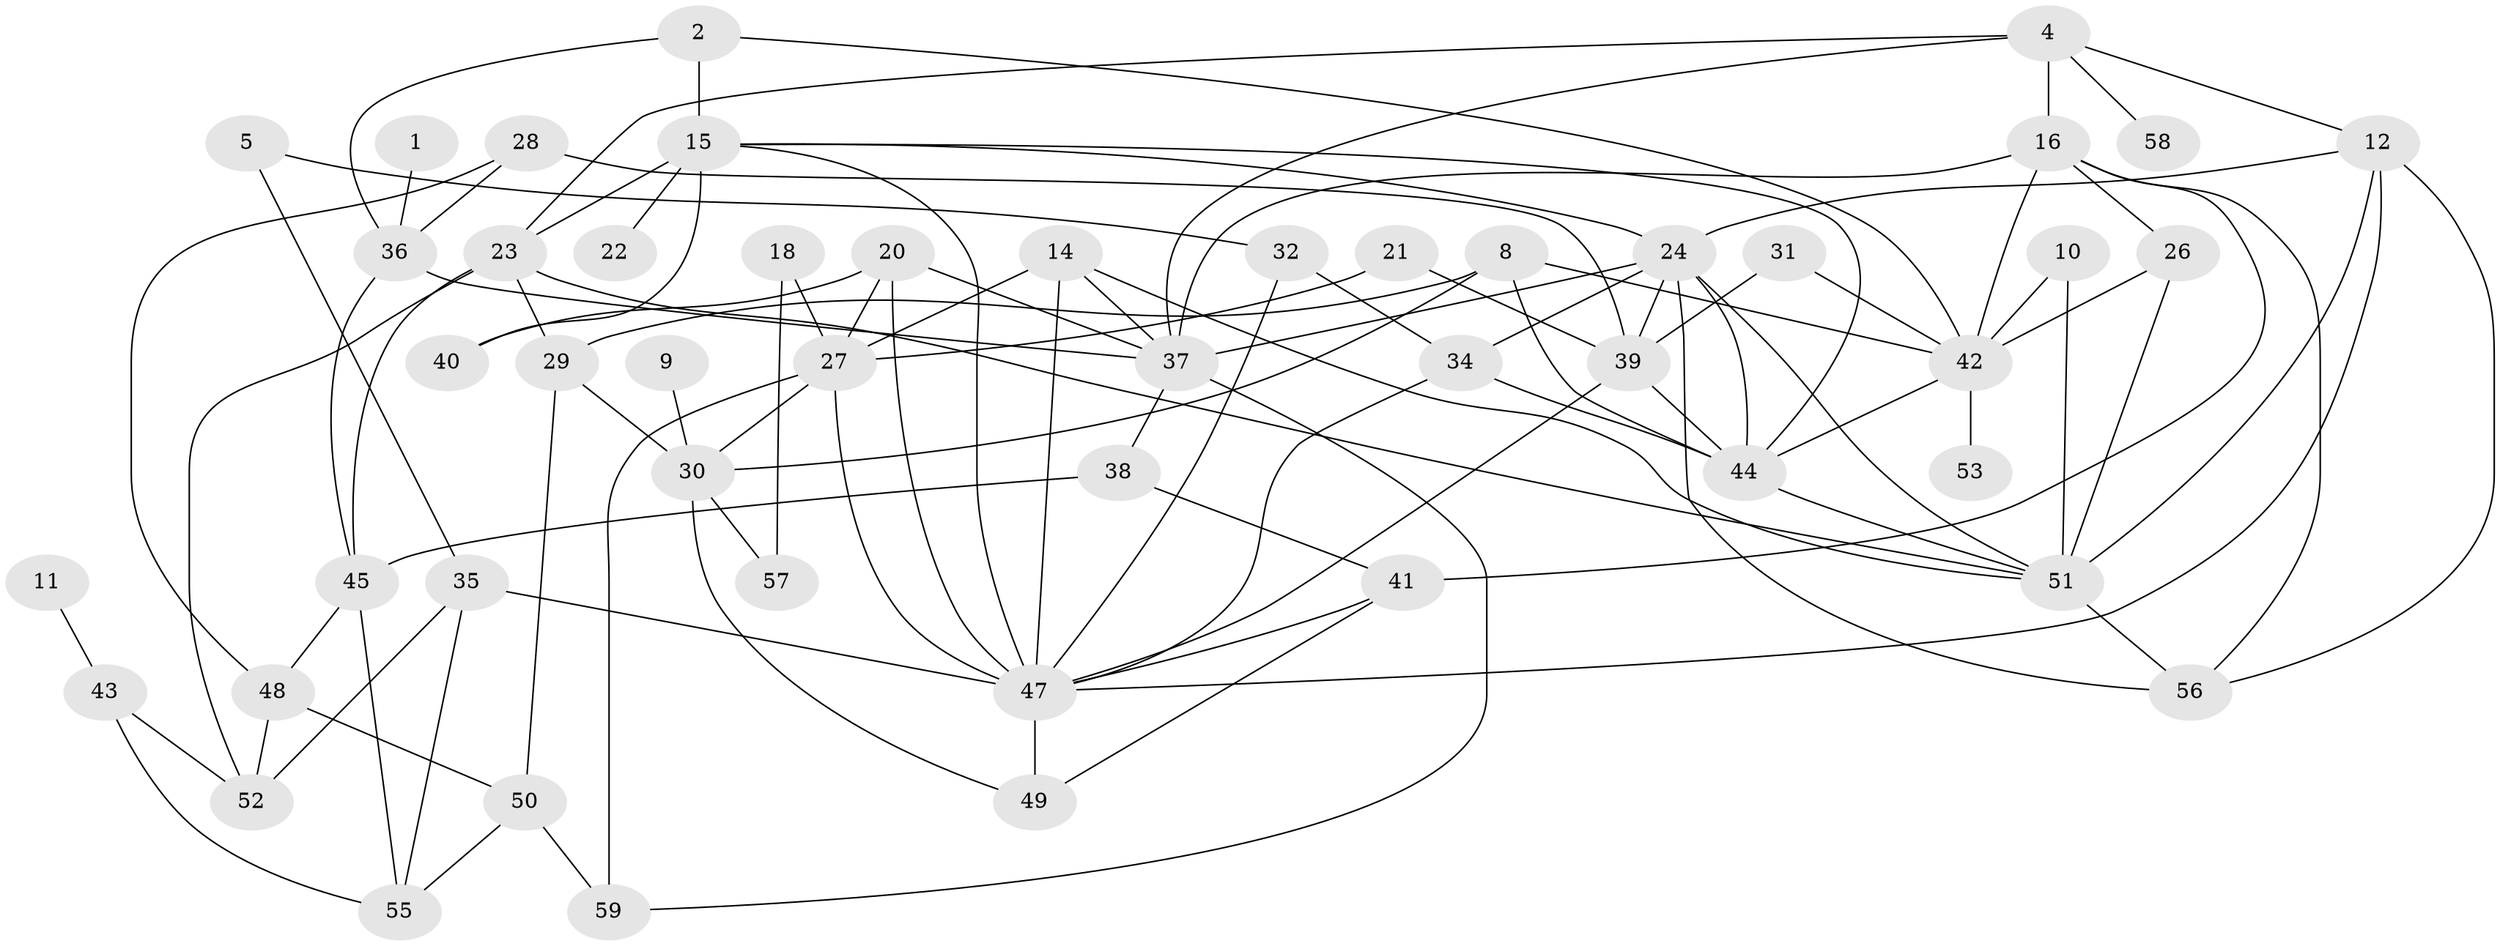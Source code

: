 // original degree distribution, {1: 0.2328767123287671, 5: 0.0684931506849315, 2: 0.15753424657534246, 4: 0.15753424657534246, 6: 0.06164383561643835, 3: 0.2465753424657534, 0: 0.06164383561643835, 7: 0.0136986301369863}
// Generated by graph-tools (version 1.1) at 2025/35/03/04/25 23:35:52]
// undirected, 49 vertices, 100 edges
graph export_dot {
  node [color=gray90,style=filled];
  1;
  2;
  4;
  5;
  8;
  9;
  10;
  11;
  12;
  14;
  15;
  16;
  18;
  20;
  21;
  22;
  23;
  24;
  26;
  27;
  28;
  29;
  30;
  31;
  32;
  34;
  35;
  36;
  37;
  38;
  39;
  40;
  41;
  42;
  43;
  44;
  45;
  47;
  48;
  49;
  50;
  51;
  52;
  53;
  55;
  56;
  57;
  58;
  59;
  1 -- 36 [weight=1.0];
  2 -- 15 [weight=1.0];
  2 -- 36 [weight=1.0];
  2 -- 42 [weight=1.0];
  4 -- 12 [weight=1.0];
  4 -- 16 [weight=1.0];
  4 -- 23 [weight=1.0];
  4 -- 37 [weight=1.0];
  4 -- 58 [weight=1.0];
  5 -- 32 [weight=1.0];
  5 -- 35 [weight=1.0];
  8 -- 29 [weight=1.0];
  8 -- 30 [weight=1.0];
  8 -- 42 [weight=1.0];
  8 -- 44 [weight=1.0];
  9 -- 30 [weight=1.0];
  10 -- 42 [weight=1.0];
  10 -- 51 [weight=1.0];
  11 -- 43 [weight=1.0];
  12 -- 24 [weight=1.0];
  12 -- 47 [weight=1.0];
  12 -- 51 [weight=1.0];
  12 -- 56 [weight=1.0];
  14 -- 27 [weight=1.0];
  14 -- 37 [weight=1.0];
  14 -- 47 [weight=1.0];
  14 -- 51 [weight=1.0];
  15 -- 22 [weight=1.0];
  15 -- 23 [weight=1.0];
  15 -- 24 [weight=1.0];
  15 -- 40 [weight=2.0];
  15 -- 44 [weight=1.0];
  15 -- 47 [weight=1.0];
  16 -- 26 [weight=1.0];
  16 -- 37 [weight=1.0];
  16 -- 41 [weight=1.0];
  16 -- 42 [weight=1.0];
  16 -- 56 [weight=1.0];
  18 -- 27 [weight=1.0];
  18 -- 57 [weight=1.0];
  20 -- 27 [weight=1.0];
  20 -- 37 [weight=1.0];
  20 -- 40 [weight=1.0];
  20 -- 47 [weight=1.0];
  21 -- 27 [weight=1.0];
  21 -- 39 [weight=2.0];
  23 -- 29 [weight=2.0];
  23 -- 45 [weight=1.0];
  23 -- 51 [weight=1.0];
  23 -- 52 [weight=1.0];
  24 -- 34 [weight=1.0];
  24 -- 37 [weight=1.0];
  24 -- 39 [weight=1.0];
  24 -- 44 [weight=2.0];
  24 -- 51 [weight=2.0];
  24 -- 56 [weight=1.0];
  26 -- 42 [weight=1.0];
  26 -- 51 [weight=3.0];
  27 -- 30 [weight=1.0];
  27 -- 47 [weight=1.0];
  27 -- 59 [weight=1.0];
  28 -- 36 [weight=1.0];
  28 -- 39 [weight=2.0];
  28 -- 48 [weight=2.0];
  29 -- 30 [weight=2.0];
  29 -- 50 [weight=1.0];
  30 -- 49 [weight=1.0];
  30 -- 57 [weight=1.0];
  31 -- 39 [weight=1.0];
  31 -- 42 [weight=1.0];
  32 -- 34 [weight=1.0];
  32 -- 47 [weight=1.0];
  34 -- 44 [weight=1.0];
  34 -- 47 [weight=1.0];
  35 -- 47 [weight=2.0];
  35 -- 52 [weight=1.0];
  35 -- 55 [weight=1.0];
  36 -- 37 [weight=1.0];
  36 -- 45 [weight=1.0];
  37 -- 38 [weight=1.0];
  37 -- 59 [weight=1.0];
  38 -- 41 [weight=1.0];
  38 -- 45 [weight=1.0];
  39 -- 44 [weight=1.0];
  39 -- 47 [weight=1.0];
  41 -- 47 [weight=1.0];
  41 -- 49 [weight=1.0];
  42 -- 44 [weight=1.0];
  42 -- 53 [weight=1.0];
  43 -- 52 [weight=1.0];
  43 -- 55 [weight=1.0];
  44 -- 51 [weight=1.0];
  45 -- 48 [weight=1.0];
  45 -- 55 [weight=1.0];
  47 -- 49 [weight=1.0];
  48 -- 50 [weight=2.0];
  48 -- 52 [weight=1.0];
  50 -- 55 [weight=1.0];
  50 -- 59 [weight=1.0];
  51 -- 56 [weight=1.0];
}
